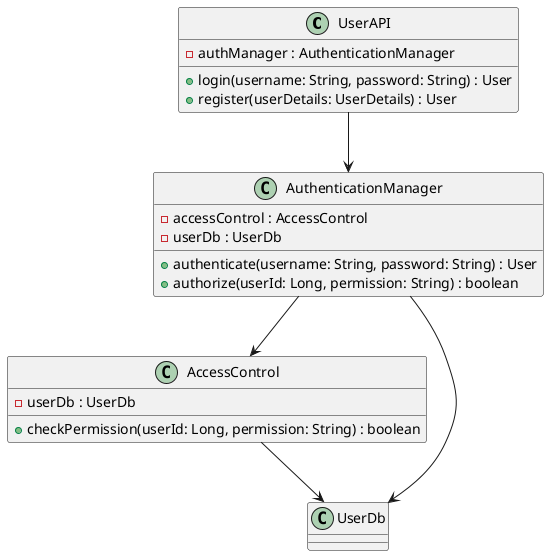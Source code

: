 @startuml
class UserAPI {
    - authManager : AuthenticationManager
    + login(username: String, password: String) : User
    + register(userDetails: UserDetails) : User
}

class AuthenticationManager {
    - accessControl : AccessControl
    - userDb : UserDb
    + authenticate(username: String, password: String) : User
    + authorize(userId: Long, permission: String) : boolean
}

class AccessControl {
    - userDb : UserDb
    + checkPermission(userId: Long, permission: String) : boolean
}

UserAPI --> AuthenticationManager
AuthenticationManager --> AccessControl
AccessControl --> UserDb
AuthenticationManager --> UserDb
@enduml
